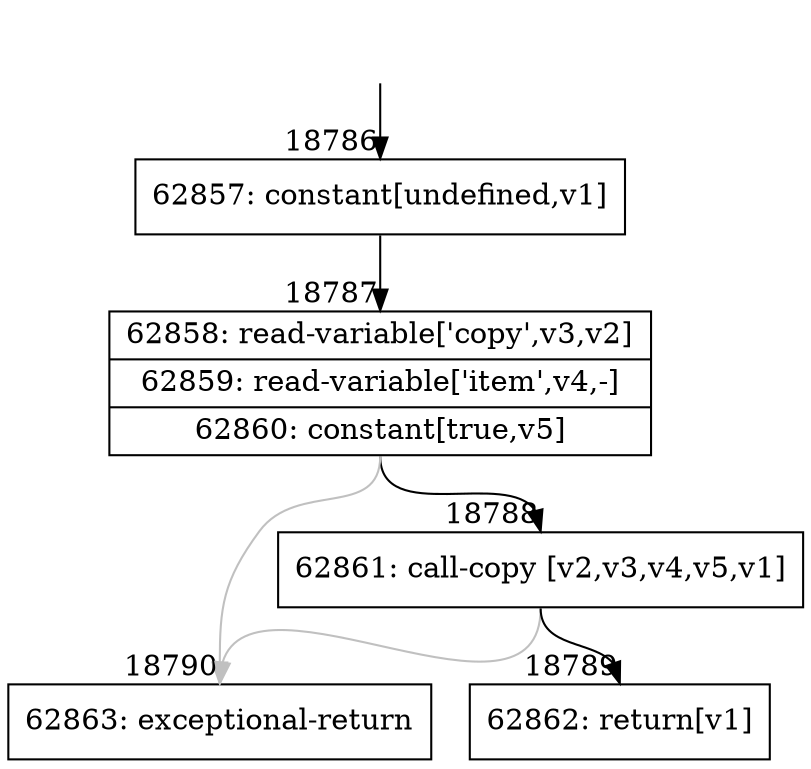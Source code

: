 digraph {
rankdir="TD"
BB_entry1619[shape=none,label=""];
BB_entry1619 -> BB18786 [tailport=s, headport=n, headlabel="    18786"]
BB18786 [shape=record label="{62857: constant[undefined,v1]}" ] 
BB18786 -> BB18787 [tailport=s, headport=n, headlabel="      18787"]
BB18787 [shape=record label="{62858: read-variable['copy',v3,v2]|62859: read-variable['item',v4,-]|62860: constant[true,v5]}" ] 
BB18787 -> BB18788 [tailport=s, headport=n, headlabel="      18788"]
BB18787 -> BB18790 [tailport=s, headport=n, color=gray, headlabel="      18790"]
BB18788 [shape=record label="{62861: call-copy [v2,v3,v4,v5,v1]}" ] 
BB18788 -> BB18789 [tailport=s, headport=n, headlabel="      18789"]
BB18788 -> BB18790 [tailport=s, headport=n, color=gray]
BB18789 [shape=record label="{62862: return[v1]}" ] 
BB18790 [shape=record label="{62863: exceptional-return}" ] 
//#$~ 35106
}
